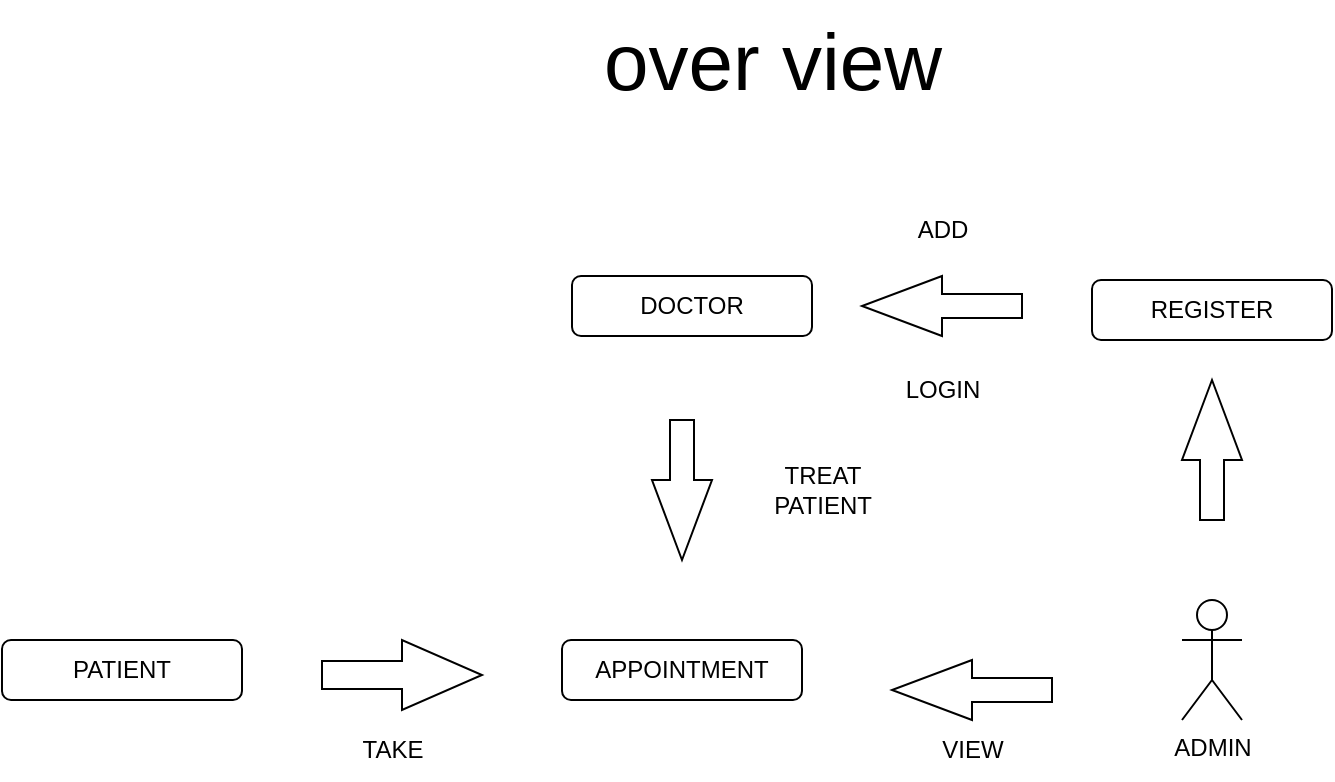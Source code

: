 <mxfile version="24.6.4" type="device" pages="2">
  <diagram name="overview" id="86zHy-saFX_LYRAMhjMW">
    <mxGraphModel dx="794" dy="412" grid="1" gridSize="10" guides="1" tooltips="1" connect="1" arrows="1" fold="1" page="1" pageScale="1" pageWidth="850" pageHeight="1100" math="0" shadow="0">
      <root>
        <mxCell id="0" />
        <mxCell id="1" parent="0" />
        <mxCell id="Xu52ilaQlp3Qao65w6GY-1" value="ADMIN" style="shape=umlActor;verticalLabelPosition=bottom;verticalAlign=top;html=1;outlineConnect=0;" parent="1" vertex="1">
          <mxGeometry x="640" y="530" width="30" height="60" as="geometry" />
        </mxCell>
        <mxCell id="Xu52ilaQlp3Qao65w6GY-4" value="" style="html=1;shadow=0;dashed=0;align=center;verticalAlign=middle;shape=mxgraph.arrows2.arrow;dy=0.6;dx=40;direction=north;notch=0;" parent="1" vertex="1">
          <mxGeometry x="640" y="420" width="30" height="70" as="geometry" />
        </mxCell>
        <mxCell id="Xu52ilaQlp3Qao65w6GY-11" value="" style="html=1;shadow=0;dashed=0;align=center;verticalAlign=middle;shape=mxgraph.arrows2.arrow;dy=0.6;dx=40;flipH=1;notch=0;" parent="1" vertex="1">
          <mxGeometry x="480" y="368" width="80" height="30" as="geometry" />
        </mxCell>
        <mxCell id="Xu52ilaQlp3Qao65w6GY-14" value="" style="html=1;shadow=0;dashed=0;align=center;verticalAlign=middle;shape=mxgraph.arrows2.arrow;dy=0.6;dx=40;direction=south;notch=0;" parent="1" vertex="1">
          <mxGeometry x="375" y="440" width="30" height="70" as="geometry" />
        </mxCell>
        <mxCell id="Xu52ilaQlp3Qao65w6GY-15" value="TREAT&lt;div&gt;PATIENT&lt;/div&gt;" style="text;html=1;align=center;verticalAlign=middle;resizable=0;points=[];autosize=1;strokeColor=none;fillColor=none;" parent="1" vertex="1">
          <mxGeometry x="425" y="455" width="70" height="40" as="geometry" />
        </mxCell>
        <mxCell id="Xu52ilaQlp3Qao65w6GY-16" value="" style="html=1;shadow=0;dashed=0;align=center;verticalAlign=middle;shape=mxgraph.arrows2.arrow;dy=0.6;dx=40;flipH=1;notch=0;" parent="1" vertex="1">
          <mxGeometry x="495" y="560" width="80" height="30" as="geometry" />
        </mxCell>
        <mxCell id="Xu52ilaQlp3Qao65w6GY-17" value="VIEW" style="text;html=1;align=center;verticalAlign=middle;resizable=0;points=[];autosize=1;strokeColor=none;fillColor=none;" parent="1" vertex="1">
          <mxGeometry x="510" y="590" width="50" height="30" as="geometry" />
        </mxCell>
        <mxCell id="Xu52ilaQlp3Qao65w6GY-18" value="ADD" style="text;html=1;align=center;verticalAlign=middle;resizable=0;points=[];autosize=1;strokeColor=none;fillColor=none;" parent="1" vertex="1">
          <mxGeometry x="495" y="330" width="50" height="30" as="geometry" />
        </mxCell>
        <mxCell id="Xu52ilaQlp3Qao65w6GY-20" value="DOCTOR" style="rounded=1;whiteSpace=wrap;html=1;" parent="1" vertex="1">
          <mxGeometry x="335" y="368" width="120" height="30" as="geometry" />
        </mxCell>
        <mxCell id="Xu52ilaQlp3Qao65w6GY-21" value="REGISTER" style="rounded=1;whiteSpace=wrap;html=1;" parent="1" vertex="1">
          <mxGeometry x="595" y="370" width="120" height="30" as="geometry" />
        </mxCell>
        <mxCell id="Xu52ilaQlp3Qao65w6GY-23" value="APPOINTMENT" style="rounded=1;whiteSpace=wrap;html=1;" parent="1" vertex="1">
          <mxGeometry x="330" y="550" width="120" height="30" as="geometry" />
        </mxCell>
        <mxCell id="Xu52ilaQlp3Qao65w6GY-24" value="" style="html=1;shadow=0;dashed=0;align=center;verticalAlign=middle;shape=mxgraph.arrows2.arrow;dy=0.6;dx=40;notch=0;" parent="1" vertex="1">
          <mxGeometry x="210" y="550" width="80" height="35" as="geometry" />
        </mxCell>
        <mxCell id="Xu52ilaQlp3Qao65w6GY-26" value="TAKE" style="text;html=1;align=center;verticalAlign=middle;resizable=0;points=[];autosize=1;strokeColor=none;fillColor=none;" parent="1" vertex="1">
          <mxGeometry x="220" y="590" width="50" height="30" as="geometry" />
        </mxCell>
        <mxCell id="Xu52ilaQlp3Qao65w6GY-27" value="PATIENT" style="rounded=1;whiteSpace=wrap;html=1;" parent="1" vertex="1">
          <mxGeometry x="50" y="550" width="120" height="30" as="geometry" />
        </mxCell>
        <mxCell id="Xu52ilaQlp3Qao65w6GY-29" value="LOGIN" style="text;html=1;align=center;verticalAlign=middle;resizable=0;points=[];autosize=1;strokeColor=none;fillColor=none;" parent="1" vertex="1">
          <mxGeometry x="490" y="410" width="60" height="30" as="geometry" />
        </mxCell>
        <mxCell id="Xu52ilaQlp3Qao65w6GY-30" value="&lt;font style=&quot;font-size: 40px;&quot;&gt;over view&lt;/font&gt;" style="text;html=1;align=center;verticalAlign=middle;resizable=0;points=[];autosize=1;strokeColor=none;fillColor=none;" parent="1" vertex="1">
          <mxGeometry x="340" y="230" width="190" height="60" as="geometry" />
        </mxCell>
      </root>
    </mxGraphModel>
  </diagram>
  <diagram id="bNxpU8VNRdL2QMiAgTqN" name="usecase">
    <mxGraphModel dx="794" dy="1512" grid="1" gridSize="10" guides="1" tooltips="1" connect="1" arrows="1" fold="1" page="1" pageScale="1" pageWidth="850" pageHeight="1100" math="0" shadow="0">
      <root>
        <mxCell id="0" />
        <mxCell id="1" parent="0" />
        <mxCell id="t5bsCUsjrKo0iWHC3L9Z-1" value="ADMIN" style="shape=umlActor;verticalLabelPosition=bottom;verticalAlign=top;html=1;outlineConnect=0;" parent="1" vertex="1">
          <mxGeometry x="110" y="150" width="30" height="50" as="geometry" />
        </mxCell>
        <mxCell id="t5bsCUsjrKo0iWHC3L9Z-3" value="Register/Login" style="ellipse;whiteSpace=wrap;html=1;" parent="1" vertex="1">
          <mxGeometry x="240" y="60" width="110" height="30" as="geometry" />
        </mxCell>
        <mxCell id="t5bsCUsjrKo0iWHC3L9Z-8" value="Register Doctors" style="ellipse;whiteSpace=wrap;html=1;" parent="1" vertex="1">
          <mxGeometry x="240" y="110" width="110" height="30" as="geometry" />
        </mxCell>
        <mxCell id="t5bsCUsjrKo0iWHC3L9Z-9" value="View&amp;nbsp; Patients" style="ellipse;whiteSpace=wrap;html=1;" parent="1" vertex="1">
          <mxGeometry x="240" y="160" width="110" height="30" as="geometry" />
        </mxCell>
        <mxCell id="t5bsCUsjrKo0iWHC3L9Z-10" value="Assign Appointments" style="ellipse;whiteSpace=wrap;html=1;" parent="1" vertex="1">
          <mxGeometry x="240" y="220" width="110" height="30" as="geometry" />
        </mxCell>
        <mxCell id="t5bsCUsjrKo0iWHC3L9Z-11" value="View Reports" style="ellipse;whiteSpace=wrap;html=1;" parent="1" vertex="1">
          <mxGeometry x="240" y="280" width="110" height="30" as="geometry" />
        </mxCell>
        <mxCell id="t5bsCUsjrKo0iWHC3L9Z-22" value="" style="edgeStyle=none;orthogonalLoop=1;jettySize=auto;html=1;rounded=0;" parent="1" edge="1">
          <mxGeometry width="80" relative="1" as="geometry">
            <mxPoint x="150" y="174.5" as="sourcePoint" />
            <mxPoint x="230" y="174.5" as="targetPoint" />
            <Array as="points" />
          </mxGeometry>
        </mxCell>
        <mxCell id="t5bsCUsjrKo0iWHC3L9Z-23" value="" style="endArrow=classic;html=1;rounded=0;" parent="1" edge="1">
          <mxGeometry width="50" height="50" relative="1" as="geometry">
            <mxPoint x="150" y="170" as="sourcePoint" />
            <mxPoint x="230" y="80" as="targetPoint" />
          </mxGeometry>
        </mxCell>
        <mxCell id="t5bsCUsjrKo0iWHC3L9Z-24" value="" style="endArrow=classic;html=1;rounded=0;" parent="1" edge="1">
          <mxGeometry width="50" height="50" relative="1" as="geometry">
            <mxPoint x="160" y="170" as="sourcePoint" />
            <mxPoint x="230" y="130" as="targetPoint" />
          </mxGeometry>
        </mxCell>
        <mxCell id="t5bsCUsjrKo0iWHC3L9Z-25" value="" style="endArrow=classic;html=1;rounded=0;" parent="1" edge="1">
          <mxGeometry width="50" height="50" relative="1" as="geometry">
            <mxPoint x="150" y="180" as="sourcePoint" />
            <mxPoint x="230" y="290" as="targetPoint" />
          </mxGeometry>
        </mxCell>
        <mxCell id="t5bsCUsjrKo0iWHC3L9Z-26" value="" style="endArrow=classic;html=1;rounded=0;" parent="1" edge="1">
          <mxGeometry width="50" height="50" relative="1" as="geometry">
            <mxPoint x="160" y="180" as="sourcePoint" />
            <mxPoint x="230" y="230" as="targetPoint" />
          </mxGeometry>
        </mxCell>
        <mxCell id="qNUVVwki8QMVygMAahk3-1" value="PATIENT" style="shape=umlActor;verticalLabelPosition=bottom;verticalAlign=top;html=1;outlineConnect=0;" vertex="1" parent="1">
          <mxGeometry x="530" y="150" width="30" height="60" as="geometry" />
        </mxCell>
        <mxCell id="qNUVVwki8QMVygMAahk3-4" value="" style="endArrow=classic;html=1;rounded=0;" edge="1" parent="1">
          <mxGeometry width="50" height="50" relative="1" as="geometry">
            <mxPoint x="580" y="170" as="sourcePoint" />
            <mxPoint x="660" y="90" as="targetPoint" />
          </mxGeometry>
        </mxCell>
        <mxCell id="qNUVVwki8QMVygMAahk3-6" value="Register/Login" style="ellipse;whiteSpace=wrap;html=1;" vertex="1" parent="1">
          <mxGeometry x="660" y="60" width="110" height="30" as="geometry" />
        </mxCell>
        <mxCell id="qNUVVwki8QMVygMAahk3-8" value="Take Appointments" style="ellipse;whiteSpace=wrap;html=1;" vertex="1" parent="1">
          <mxGeometry x="670" y="130" width="110" height="30" as="geometry" />
        </mxCell>
        <mxCell id="qNUVVwki8QMVygMAahk3-9" value="View Reports" style="ellipse;whiteSpace=wrap;html=1;" vertex="1" parent="1">
          <mxGeometry x="680" y="270" width="110" height="30" as="geometry" />
        </mxCell>
        <mxCell id="qNUVVwki8QMVygMAahk3-10" value="View Appointment Details" style="ellipse;whiteSpace=wrap;html=1;" vertex="1" parent="1">
          <mxGeometry x="670" y="180" width="110" height="60" as="geometry" />
        </mxCell>
        <mxCell id="qNUVVwki8QMVygMAahk3-14" value="" style="endArrow=classic;html=1;rounded=0;" edge="1" parent="1">
          <mxGeometry width="50" height="50" relative="1" as="geometry">
            <mxPoint x="580" y="180" as="sourcePoint" />
            <mxPoint x="670" y="280" as="targetPoint" />
          </mxGeometry>
        </mxCell>
        <mxCell id="qNUVVwki8QMVygMAahk3-16" value="" style="endArrow=classic;html=1;rounded=0;" edge="1" parent="1">
          <mxGeometry width="50" height="50" relative="1" as="geometry">
            <mxPoint x="590" y="180" as="sourcePoint" />
            <mxPoint x="660" y="210" as="targetPoint" />
          </mxGeometry>
        </mxCell>
        <mxCell id="qNUVVwki8QMVygMAahk3-17" value="" style="endArrow=classic;html=1;rounded=0;" edge="1" parent="1">
          <mxGeometry width="50" height="50" relative="1" as="geometry">
            <mxPoint x="590" y="170" as="sourcePoint" />
            <mxPoint x="660" y="150" as="targetPoint" />
          </mxGeometry>
        </mxCell>
        <mxCell id="qNUVVwki8QMVygMAahk3-18" value="DOCTOR" style="shape=umlActor;verticalLabelPosition=bottom;verticalAlign=top;html=1;outlineConnect=0;" vertex="1" parent="1">
          <mxGeometry x="350" y="440" width="30" height="60" as="geometry" />
        </mxCell>
        <mxCell id="qNUVVwki8QMVygMAahk3-20" value="Login" style="ellipse;whiteSpace=wrap;html=1;" vertex="1" parent="1">
          <mxGeometry x="500" y="360" width="110" height="30" as="geometry" />
        </mxCell>
        <mxCell id="qNUVVwki8QMVygMAahk3-22" value="View Patient Details" style="ellipse;whiteSpace=wrap;html=1;" vertex="1" parent="1">
          <mxGeometry x="500" y="480" width="110" height="30" as="geometry" />
        </mxCell>
        <mxCell id="qNUVVwki8QMVygMAahk3-23" value="Prescribe Medication" style="ellipse;whiteSpace=wrap;html=1;" vertex="1" parent="1">
          <mxGeometry x="500" y="530" width="110" height="30" as="geometry" />
        </mxCell>
        <mxCell id="qNUVVwki8QMVygMAahk3-24" value="Check Appointments" style="ellipse;whiteSpace=wrap;html=1;" vertex="1" parent="1">
          <mxGeometry x="500" y="420" width="110" height="30" as="geometry" />
        </mxCell>
        <mxCell id="qNUVVwki8QMVygMAahk3-26" value="Upadte Appointment Status" style="ellipse;whiteSpace=wrap;html=1;" vertex="1" parent="1">
          <mxGeometry x="495" y="590" width="120" height="40" as="geometry" />
        </mxCell>
        <mxCell id="qNUVVwki8QMVygMAahk3-28" value="" style="endArrow=classic;html=1;rounded=0;" edge="1" parent="1">
          <mxGeometry width="50" height="50" relative="1" as="geometry">
            <mxPoint x="390" y="480" as="sourcePoint" />
            <mxPoint x="490" y="590" as="targetPoint" />
          </mxGeometry>
        </mxCell>
        <mxCell id="qNUVVwki8QMVygMAahk3-30" value="" style="endArrow=classic;html=1;rounded=0;" edge="1" parent="1">
          <mxGeometry width="50" height="50" relative="1" as="geometry">
            <mxPoint x="400" y="470" as="sourcePoint" />
            <mxPoint x="490" y="540" as="targetPoint" />
          </mxGeometry>
        </mxCell>
        <mxCell id="qNUVVwki8QMVygMAahk3-32" value="" style="endArrow=classic;html=1;rounded=0;" edge="1" parent="1">
          <mxGeometry width="50" height="50" relative="1" as="geometry">
            <mxPoint x="400" y="460" as="sourcePoint" />
            <mxPoint x="490" y="380" as="targetPoint" />
          </mxGeometry>
        </mxCell>
        <mxCell id="qNUVVwki8QMVygMAahk3-34" value="" style="endArrow=classic;html=1;rounded=0;" edge="1" parent="1">
          <mxGeometry width="50" height="50" relative="1" as="geometry">
            <mxPoint x="410" y="470" as="sourcePoint" />
            <mxPoint x="490" y="440" as="targetPoint" />
          </mxGeometry>
        </mxCell>
        <mxCell id="qNUVVwki8QMVygMAahk3-35" value="" style="endArrow=classic;html=1;rounded=0;" edge="1" parent="1">
          <mxGeometry width="50" height="50" relative="1" as="geometry">
            <mxPoint x="420" y="470" as="sourcePoint" />
            <mxPoint x="490" y="490" as="targetPoint" />
          </mxGeometry>
        </mxCell>
        <mxCell id="qNUVVwki8QMVygMAahk3-37" value="&lt;font size=&quot;1&quot; style=&quot;&quot;&gt;&lt;b style=&quot;font-size: 17px;&quot;&gt;USE CASE DIAGRAMS&lt;/b&gt;&lt;/font&gt;" style="text;html=1;align=center;verticalAlign=middle;resizable=0;points=[];autosize=1;strokeColor=none;fillColor=none;" vertex="1" parent="1">
          <mxGeometry x="325" y="-2" width="210" height="30" as="geometry" />
        </mxCell>
      </root>
    </mxGraphModel>
  </diagram>
</mxfile>
